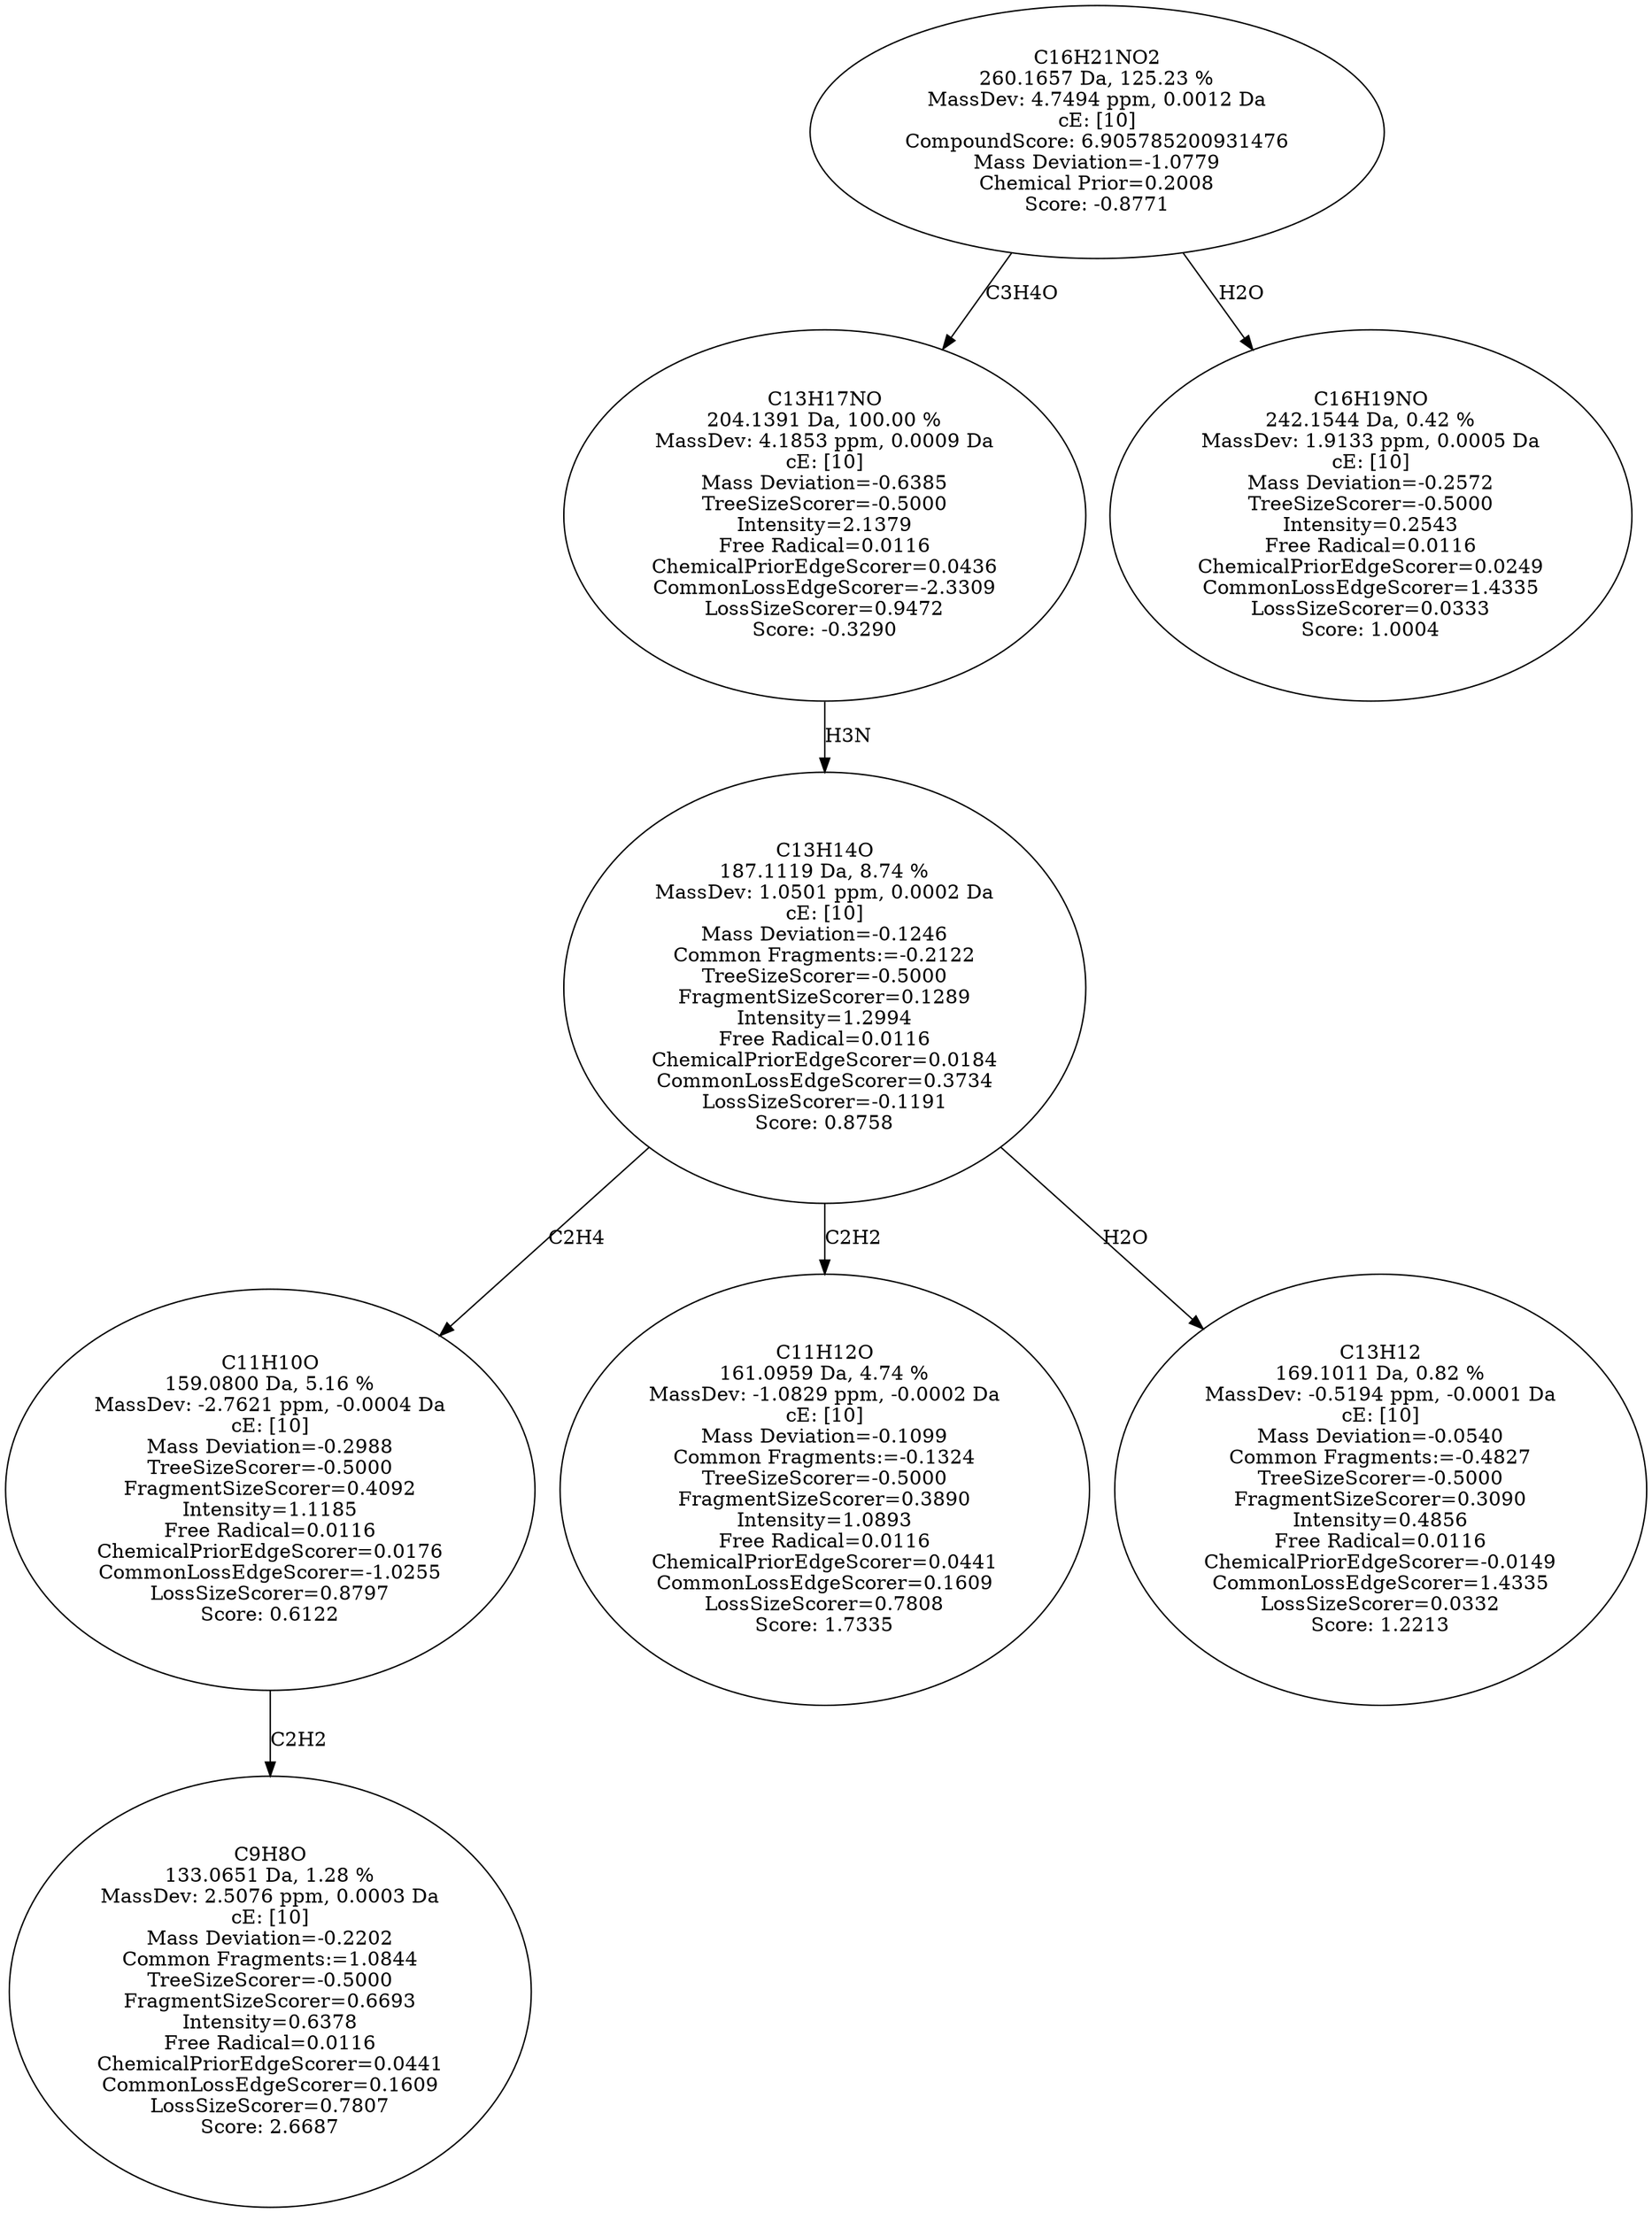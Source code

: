 strict digraph {
v1 [label="C9H8O\n133.0651 Da, 1.28 %\nMassDev: 2.5076 ppm, 0.0003 Da\ncE: [10]\nMass Deviation=-0.2202\nCommon Fragments:=1.0844\nTreeSizeScorer=-0.5000\nFragmentSizeScorer=0.6693\nIntensity=0.6378\nFree Radical=0.0116\nChemicalPriorEdgeScorer=0.0441\nCommonLossEdgeScorer=0.1609\nLossSizeScorer=0.7807\nScore: 2.6687"];
v2 [label="C11H10O\n159.0800 Da, 5.16 %\nMassDev: -2.7621 ppm, -0.0004 Da\ncE: [10]\nMass Deviation=-0.2988\nTreeSizeScorer=-0.5000\nFragmentSizeScorer=0.4092\nIntensity=1.1185\nFree Radical=0.0116\nChemicalPriorEdgeScorer=0.0176\nCommonLossEdgeScorer=-1.0255\nLossSizeScorer=0.8797\nScore: 0.6122"];
v3 [label="C11H12O\n161.0959 Da, 4.74 %\nMassDev: -1.0829 ppm, -0.0002 Da\ncE: [10]\nMass Deviation=-0.1099\nCommon Fragments:=-0.1324\nTreeSizeScorer=-0.5000\nFragmentSizeScorer=0.3890\nIntensity=1.0893\nFree Radical=0.0116\nChemicalPriorEdgeScorer=0.0441\nCommonLossEdgeScorer=0.1609\nLossSizeScorer=0.7808\nScore: 1.7335"];
v4 [label="C13H12\n169.1011 Da, 0.82 %\nMassDev: -0.5194 ppm, -0.0001 Da\ncE: [10]\nMass Deviation=-0.0540\nCommon Fragments:=-0.4827\nTreeSizeScorer=-0.5000\nFragmentSizeScorer=0.3090\nIntensity=0.4856\nFree Radical=0.0116\nChemicalPriorEdgeScorer=-0.0149\nCommonLossEdgeScorer=1.4335\nLossSizeScorer=0.0332\nScore: 1.2213"];
v5 [label="C13H14O\n187.1119 Da, 8.74 %\nMassDev: 1.0501 ppm, 0.0002 Da\ncE: [10]\nMass Deviation=-0.1246\nCommon Fragments:=-0.2122\nTreeSizeScorer=-0.5000\nFragmentSizeScorer=0.1289\nIntensity=1.2994\nFree Radical=0.0116\nChemicalPriorEdgeScorer=0.0184\nCommonLossEdgeScorer=0.3734\nLossSizeScorer=-0.1191\nScore: 0.8758"];
v6 [label="C13H17NO\n204.1391 Da, 100.00 %\nMassDev: 4.1853 ppm, 0.0009 Da\ncE: [10]\nMass Deviation=-0.6385\nTreeSizeScorer=-0.5000\nIntensity=2.1379\nFree Radical=0.0116\nChemicalPriorEdgeScorer=0.0436\nCommonLossEdgeScorer=-2.3309\nLossSizeScorer=0.9472\nScore: -0.3290"];
v7 [label="C16H19NO\n242.1544 Da, 0.42 %\nMassDev: 1.9133 ppm, 0.0005 Da\ncE: [10]\nMass Deviation=-0.2572\nTreeSizeScorer=-0.5000\nIntensity=0.2543\nFree Radical=0.0116\nChemicalPriorEdgeScorer=0.0249\nCommonLossEdgeScorer=1.4335\nLossSizeScorer=0.0333\nScore: 1.0004"];
v8 [label="C16H21NO2\n260.1657 Da, 125.23 %\nMassDev: 4.7494 ppm, 0.0012 Da\ncE: [10]\nCompoundScore: 6.905785200931476\nMass Deviation=-1.0779\nChemical Prior=0.2008\nScore: -0.8771"];
v2 -> v1 [label="C2H2"];
v5 -> v2 [label="C2H4"];
v5 -> v3 [label="C2H2"];
v5 -> v4 [label="H2O"];
v6 -> v5 [label="H3N"];
v8 -> v6 [label="C3H4O"];
v8 -> v7 [label="H2O"];
}